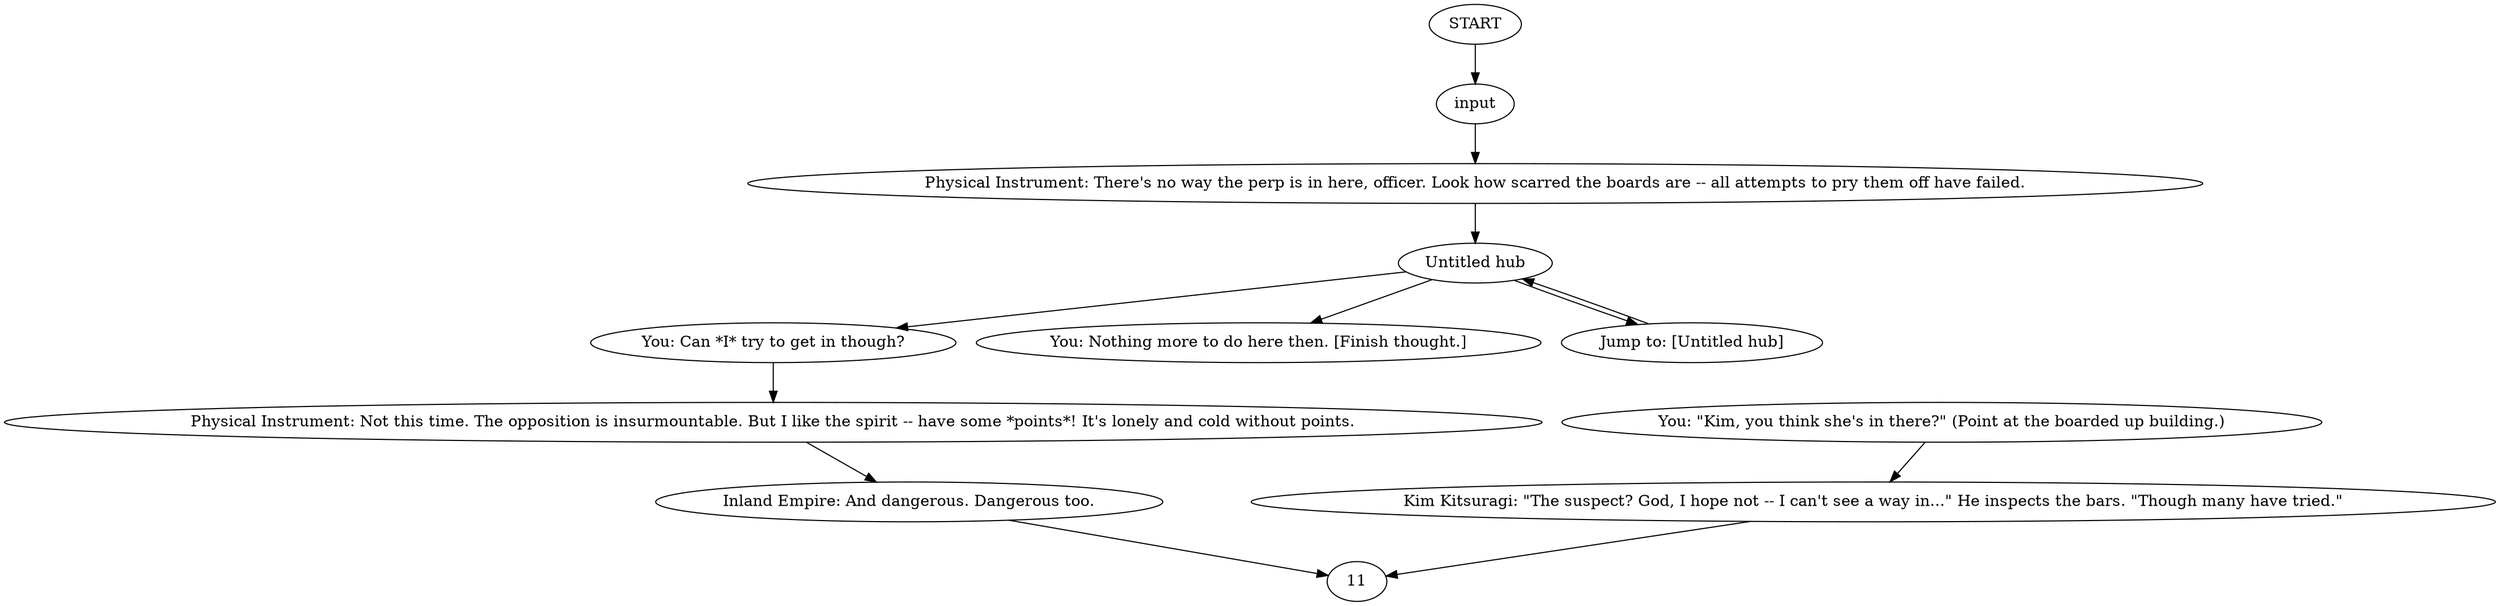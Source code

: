 # COAST ORB / bluedoororb
# Conversation with PhysInt.
# ==================================================
digraph G {
	  0 [label="START"];
	  1 [label="input"];
	  2 [label="You: Can *I* try to get in though?"];
	  3 [label="Kim Kitsuragi: \"The suspect? God, I hope not -- I can't see a way in...\" He inspects the bars. \"Though many have tried.\""];
	  4 [label="You: Nothing more to do here then. [Finish thought.]"];
	  5 [label="Untitled hub"];
	  6 [label="Physical Instrument: There's no way the perp is in here, officer. Look how scarred the boards are -- all attempts to pry them off have failed."];
	  7 [label="Inland Empire: And dangerous. Dangerous too."];
	  8 [label="Physical Instrument: Not this time. The opposition is insurmountable. But I like the spirit -- have some *points*! It's lonely and cold without points."];
	  9 [label="You: \"Kim, you think she's in there?\" (Point at the boarded up building.)"];
	  10 [label="Jump to: [Untitled hub]"];
	  0 -> 1
	  1 -> 6
	  2 -> 8
	  3 -> 11
	  5 -> 2
	  5 -> 10
	  5 -> 4
	  6 -> 5
	  7 -> 11
	  8 -> 7
	  9 -> 3
	  10 -> 5
}

